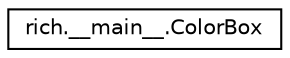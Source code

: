 digraph "Graphical Class Hierarchy"
{
 // LATEX_PDF_SIZE
  edge [fontname="Helvetica",fontsize="10",labelfontname="Helvetica",labelfontsize="10"];
  node [fontname="Helvetica",fontsize="10",shape=record];
  rankdir="LR";
  Node0 [label="rich.__main__.ColorBox",height=0.2,width=0.4,color="black", fillcolor="white", style="filled",URL="$classrich_1_1____main_____1_1ColorBox.html",tooltip=" "];
}
